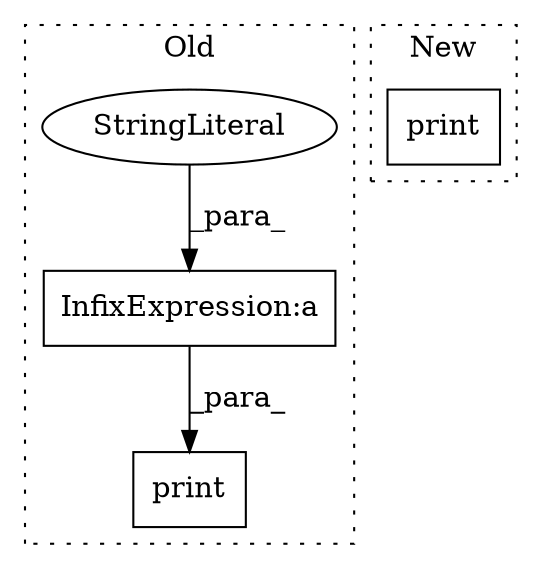 digraph G {
subgraph cluster0 {
1 [label="print" a="32" s="5263,5410" l="6,1" shape="box"];
3 [label="InfixExpression:a" a="27" s="5385" l="3" shape="box"];
4 [label="StringLiteral" a="45" s="5388" l="8" shape="ellipse"];
label = "Old";
style="dotted";
}
subgraph cluster1 {
2 [label="print" a="32" s="5416,5513" l="6,1" shape="box"];
label = "New";
style="dotted";
}
3 -> 1 [label="_para_"];
4 -> 3 [label="_para_"];
}